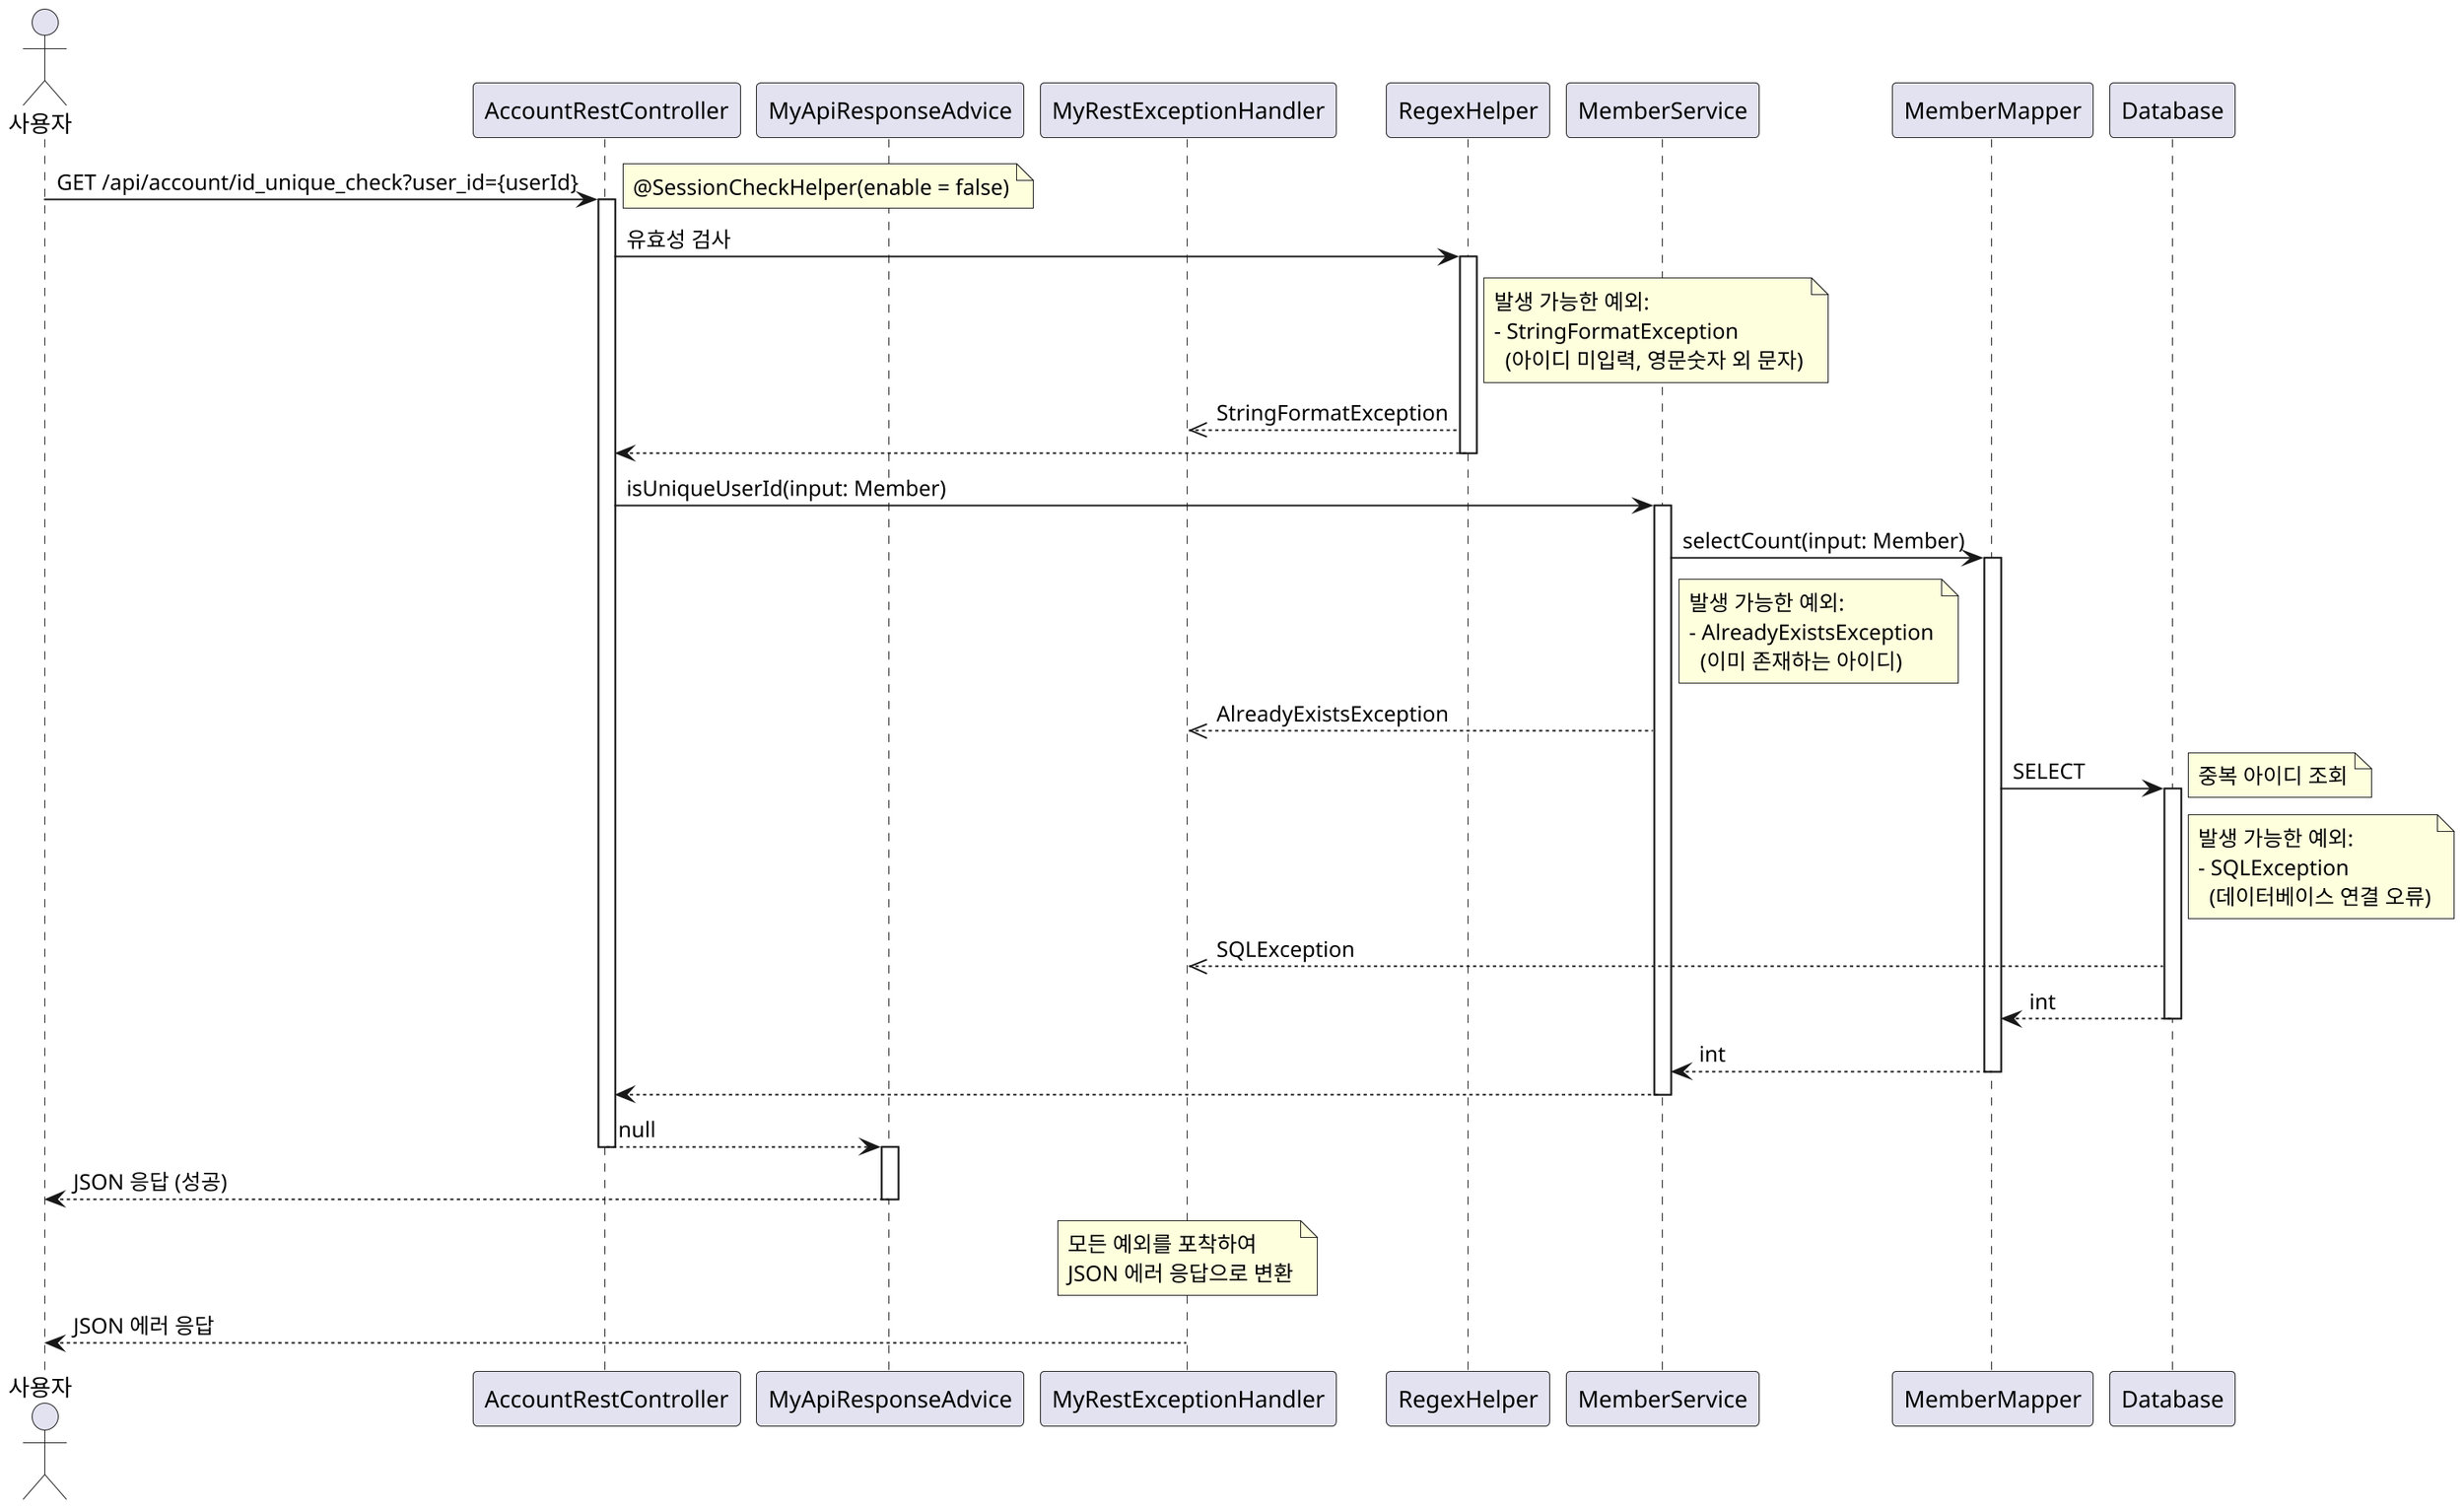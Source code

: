 @startuml
skinparam dpi 200

actor Actor as "사용자"
participant AccountRestController
participant MyApiResponseAdvice
participant MyRestExceptionHandler
participant RegexHelper
participant MemberService
participant MemberMapper
participant Database

Actor -> AccountRestController: GET /api/account/id_unique_check?user_id={userId}
activate AccountRestController
note right: @SessionCheckHelper(enable = false)

AccountRestController -> RegexHelper: 유효성 검사
activate RegexHelper
note right of RegexHelper: 발생 가능한 예외:\n- StringFormatException\n  (아이디 미입력, 영문숫자 외 문자)
RegexHelper -->> MyRestExceptionHandler: StringFormatException
RegexHelper --> AccountRestController
deactivate RegexHelper

AccountRestController -> MemberService: isUniqueUserId(input: Member)
activate MemberService
MemberService -> MemberMapper: selectCount(input: Member)
activate MemberMapper
note right of MemberService: 발생 가능한 예외:\n- AlreadyExistsException\n  (이미 존재하는 아이디)
MemberService -->> MyRestExceptionHandler: AlreadyExistsException
MemberMapper -> Database: SELECT
activate Database
note right: 중복 아이디 조회
note right of Database: 발생 가능한 예외:\n- SQLException\n  (데이터베이스 연결 오류)
Database -->> MyRestExceptionHandler: SQLException
Database --> MemberMapper: int
deactivate Database
MemberMapper --> MemberService: int
deactivate MemberMapper
MemberService --> AccountRestController
deactivate MemberService

AccountRestController --> MyApiResponseAdvice: null
deactivate AccountRestController
activate MyApiResponseAdvice
MyApiResponseAdvice --> Actor: JSON 응답 (성공)
deactivate MyApiResponseAdvice

note over MyRestExceptionHandler: 모든 예외를 포착하여\nJSON 에러 응답으로 변환
MyRestExceptionHandler --> Actor: JSON 에러 응답

@enduml
